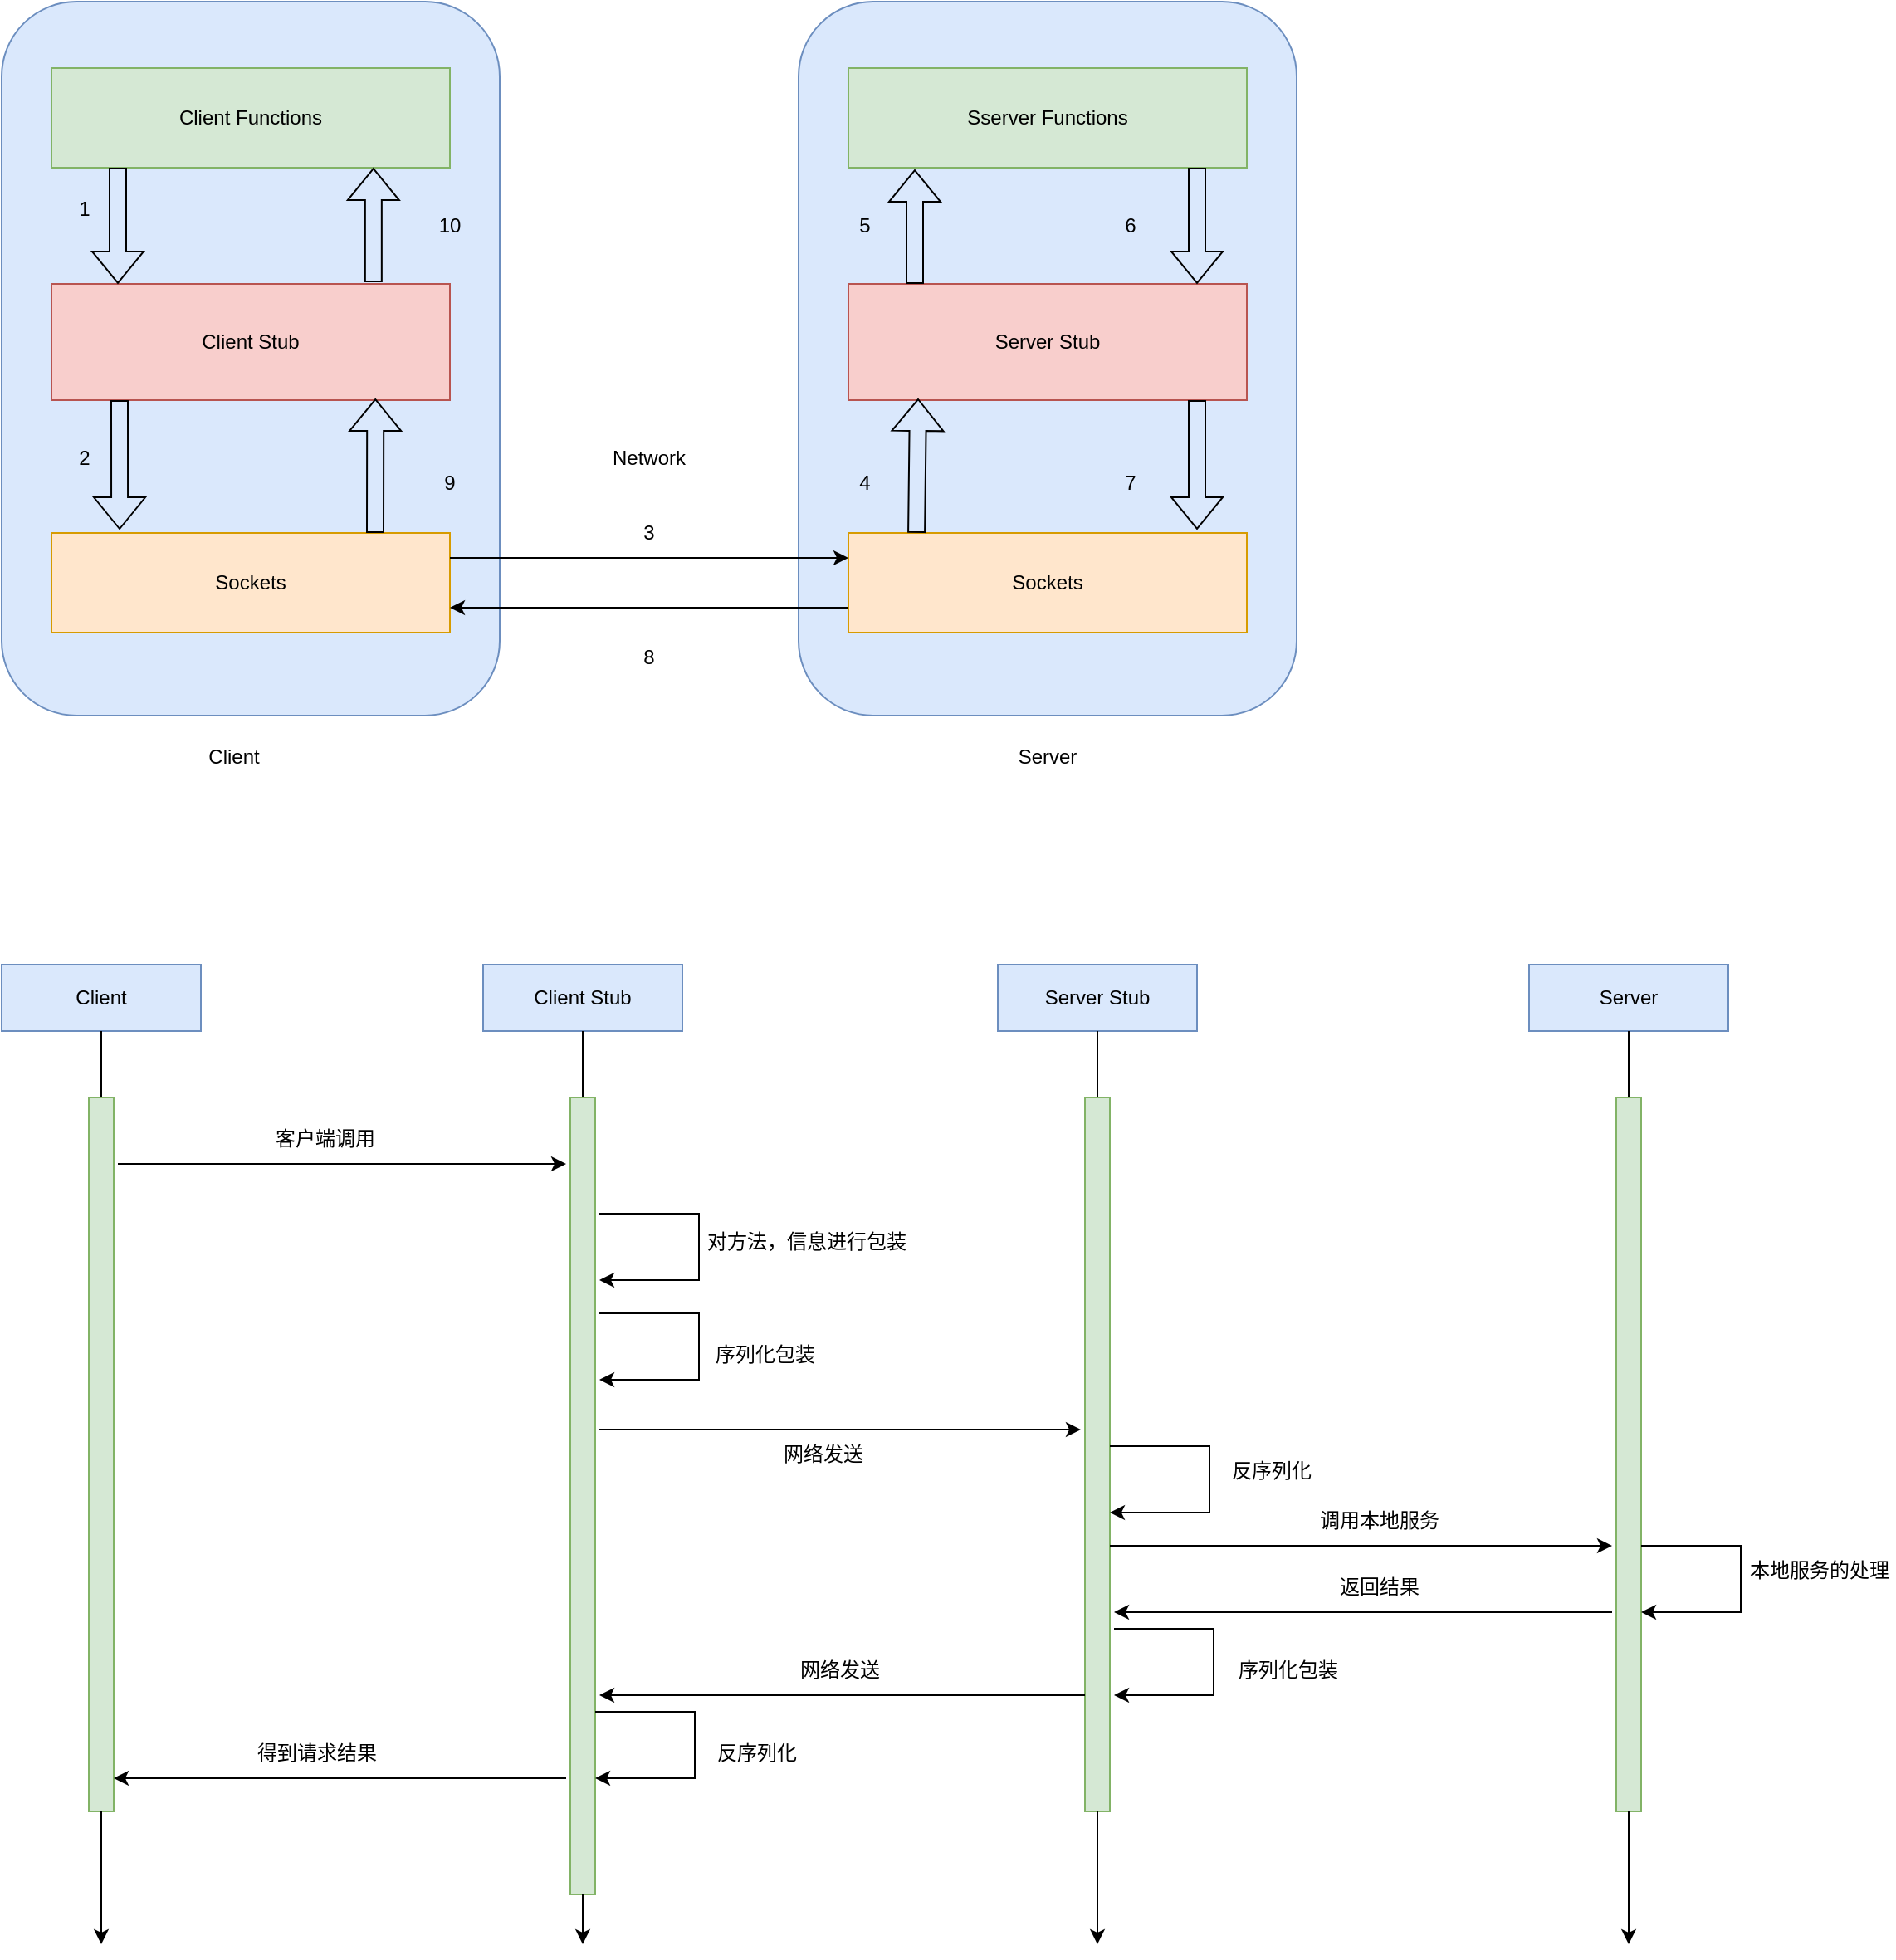 <mxfile version="21.8.1" type="github">
  <diagram name="第 1 页" id="xPENWHAAOlPfN7BIaRi4">
    <mxGraphModel dx="1434" dy="750" grid="1" gridSize="10" guides="1" tooltips="1" connect="1" arrows="1" fold="1" page="1" pageScale="1" pageWidth="1169" pageHeight="1654" math="0" shadow="0">
      <root>
        <mxCell id="0" />
        <mxCell id="1" parent="0" />
        <mxCell id="Ua05He2h8O1wiykpPq7E-1" value="" style="rounded=1;whiteSpace=wrap;html=1;fillColor=#dae8fc;strokeColor=#6c8ebf;" parent="1" vertex="1">
          <mxGeometry x="90" y="70" width="300" height="430" as="geometry" />
        </mxCell>
        <mxCell id="Ua05He2h8O1wiykpPq7E-2" value="" style="rounded=0;whiteSpace=wrap;html=1;fillColor=#d5e8d4;strokeColor=#82b366;" parent="1" vertex="1">
          <mxGeometry x="120" y="110" width="240" height="60" as="geometry" />
        </mxCell>
        <mxCell id="Ua05He2h8O1wiykpPq7E-3" value="Client Functions" style="text;html=1;strokeColor=none;fillColor=none;align=center;verticalAlign=middle;whiteSpace=wrap;rounded=0;" parent="1" vertex="1">
          <mxGeometry x="185" y="127.5" width="110" height="25" as="geometry" />
        </mxCell>
        <mxCell id="Ua05He2h8O1wiykpPq7E-4" value="" style="rounded=0;whiteSpace=wrap;html=1;fillColor=#f8cecc;strokeColor=#b85450;" parent="1" vertex="1">
          <mxGeometry x="120" y="240" width="240" height="70" as="geometry" />
        </mxCell>
        <mxCell id="Ua05He2h8O1wiykpPq7E-5" value="" style="rounded=0;whiteSpace=wrap;html=1;fillColor=#ffe6cc;strokeColor=#d79b00;" parent="1" vertex="1">
          <mxGeometry x="120" y="390" width="240" height="60" as="geometry" />
        </mxCell>
        <mxCell id="Ua05He2h8O1wiykpPq7E-6" value="Client Stub" style="text;html=1;strokeColor=none;fillColor=none;align=center;verticalAlign=middle;whiteSpace=wrap;rounded=0;" parent="1" vertex="1">
          <mxGeometry x="200" y="260" width="80" height="30" as="geometry" />
        </mxCell>
        <mxCell id="Ua05He2h8O1wiykpPq7E-7" value="Sockets" style="text;html=1;strokeColor=none;fillColor=none;align=center;verticalAlign=middle;whiteSpace=wrap;rounded=0;" parent="1" vertex="1">
          <mxGeometry x="210" y="405" width="60" height="30" as="geometry" />
        </mxCell>
        <mxCell id="Ua05He2h8O1wiykpPq7E-8" value="" style="rounded=1;whiteSpace=wrap;html=1;fillColor=#dae8fc;strokeColor=#6c8ebf;" parent="1" vertex="1">
          <mxGeometry x="570" y="70" width="300" height="430" as="geometry" />
        </mxCell>
        <mxCell id="Ua05He2h8O1wiykpPq7E-9" value="" style="rounded=0;whiteSpace=wrap;html=1;fillColor=#d5e8d4;strokeColor=#82b366;" parent="1" vertex="1">
          <mxGeometry x="600" y="110" width="240" height="60" as="geometry" />
        </mxCell>
        <mxCell id="Ua05He2h8O1wiykpPq7E-10" value="Sserver Functions" style="text;html=1;strokeColor=none;fillColor=none;align=center;verticalAlign=middle;whiteSpace=wrap;rounded=0;" parent="1" vertex="1">
          <mxGeometry x="665" y="127.5" width="110" height="25" as="geometry" />
        </mxCell>
        <mxCell id="Ua05He2h8O1wiykpPq7E-11" value="" style="rounded=0;whiteSpace=wrap;html=1;fillColor=#f8cecc;strokeColor=#b85450;" parent="1" vertex="1">
          <mxGeometry x="600" y="240" width="240" height="70" as="geometry" />
        </mxCell>
        <mxCell id="Ua05He2h8O1wiykpPq7E-12" value="" style="rounded=0;whiteSpace=wrap;html=1;fillColor=#ffe6cc;strokeColor=#d79b00;" parent="1" vertex="1">
          <mxGeometry x="600" y="390" width="240" height="60" as="geometry" />
        </mxCell>
        <mxCell id="Ua05He2h8O1wiykpPq7E-13" value="Server Stub" style="text;html=1;strokeColor=none;fillColor=none;align=center;verticalAlign=middle;whiteSpace=wrap;rounded=0;" parent="1" vertex="1">
          <mxGeometry x="680" y="260" width="80" height="30" as="geometry" />
        </mxCell>
        <mxCell id="Ua05He2h8O1wiykpPq7E-14" value="Sockets" style="text;html=1;strokeColor=none;fillColor=none;align=center;verticalAlign=middle;whiteSpace=wrap;rounded=0;" parent="1" vertex="1">
          <mxGeometry x="690" y="405" width="60" height="30" as="geometry" />
        </mxCell>
        <mxCell id="Ua05He2h8O1wiykpPq7E-15" value="" style="shape=flexArrow;endArrow=classic;html=1;rounded=0;" parent="1" edge="1">
          <mxGeometry width="50" height="50" relative="1" as="geometry">
            <mxPoint x="160" y="170" as="sourcePoint" />
            <mxPoint x="160" y="240" as="targetPoint" />
          </mxGeometry>
        </mxCell>
        <mxCell id="Ua05He2h8O1wiykpPq7E-16" value="" style="shape=flexArrow;endArrow=classic;html=1;rounded=0;entryX=0.171;entryY=-0.033;entryDx=0;entryDy=0;entryPerimeter=0;" parent="1" target="Ua05He2h8O1wiykpPq7E-5" edge="1">
          <mxGeometry width="50" height="50" relative="1" as="geometry">
            <mxPoint x="161" y="310" as="sourcePoint" />
            <mxPoint x="160" y="374" as="targetPoint" />
          </mxGeometry>
        </mxCell>
        <mxCell id="Ua05He2h8O1wiykpPq7E-17" value="" style="shape=flexArrow;endArrow=classic;html=1;rounded=0;" parent="1" edge="1">
          <mxGeometry width="50" height="50" relative="1" as="geometry">
            <mxPoint x="810" y="170" as="sourcePoint" />
            <mxPoint x="810" y="240" as="targetPoint" />
          </mxGeometry>
        </mxCell>
        <mxCell id="Ua05He2h8O1wiykpPq7E-18" value="" style="shape=flexArrow;endArrow=classic;html=1;rounded=0;entryX=0.171;entryY=-0.033;entryDx=0;entryDy=0;entryPerimeter=0;" parent="1" edge="1">
          <mxGeometry width="50" height="50" relative="1" as="geometry">
            <mxPoint x="810" y="310" as="sourcePoint" />
            <mxPoint x="810" y="388" as="targetPoint" />
          </mxGeometry>
        </mxCell>
        <mxCell id="Ua05He2h8O1wiykpPq7E-19" value="" style="shape=flexArrow;endArrow=classic;html=1;rounded=0;entryX=0.808;entryY=1;entryDx=0;entryDy=0;entryPerimeter=0;exitX=0.808;exitY=-0.014;exitDx=0;exitDy=0;exitPerimeter=0;" parent="1" source="Ua05He2h8O1wiykpPq7E-4" target="Ua05He2h8O1wiykpPq7E-2" edge="1">
          <mxGeometry width="50" height="50" relative="1" as="geometry">
            <mxPoint x="260" y="180" as="sourcePoint" />
            <mxPoint x="260" y="250" as="targetPoint" />
          </mxGeometry>
        </mxCell>
        <mxCell id="Ua05He2h8O1wiykpPq7E-20" value="" style="shape=flexArrow;endArrow=classic;html=1;rounded=0;entryX=0.813;entryY=0.986;entryDx=0;entryDy=0;entryPerimeter=0;" parent="1" target="Ua05He2h8O1wiykpPq7E-4" edge="1">
          <mxGeometry width="50" height="50" relative="1" as="geometry">
            <mxPoint x="315" y="390" as="sourcePoint" />
            <mxPoint x="270" y="398" as="targetPoint" />
          </mxGeometry>
        </mxCell>
        <mxCell id="Ua05He2h8O1wiykpPq7E-21" value="" style="shape=flexArrow;endArrow=classic;html=1;rounded=0;entryX=0.813;entryY=0.986;entryDx=0;entryDy=0;entryPerimeter=0;exitX=0.171;exitY=0;exitDx=0;exitDy=0;exitPerimeter=0;" parent="1" source="Ua05He2h8O1wiykpPq7E-12" edge="1">
          <mxGeometry width="50" height="50" relative="1" as="geometry">
            <mxPoint x="640" y="390" as="sourcePoint" />
            <mxPoint x="642" y="309" as="targetPoint" />
          </mxGeometry>
        </mxCell>
        <mxCell id="Ua05He2h8O1wiykpPq7E-22" value="" style="shape=flexArrow;endArrow=classic;html=1;rounded=0;entryX=0.808;entryY=1;entryDx=0;entryDy=0;entryPerimeter=0;exitX=0.808;exitY=-0.014;exitDx=0;exitDy=0;exitPerimeter=0;" parent="1" edge="1">
          <mxGeometry width="50" height="50" relative="1" as="geometry">
            <mxPoint x="640" y="240" as="sourcePoint" />
            <mxPoint x="640" y="171" as="targetPoint" />
          </mxGeometry>
        </mxCell>
        <mxCell id="Ua05He2h8O1wiykpPq7E-23" value="" style="endArrow=classic;html=1;rounded=0;exitX=1;exitY=0.25;exitDx=0;exitDy=0;entryX=0;entryY=0.25;entryDx=0;entryDy=0;" parent="1" source="Ua05He2h8O1wiykpPq7E-5" target="Ua05He2h8O1wiykpPq7E-12" edge="1">
          <mxGeometry width="50" height="50" relative="1" as="geometry">
            <mxPoint x="440" y="370" as="sourcePoint" />
            <mxPoint x="490" y="320" as="targetPoint" />
          </mxGeometry>
        </mxCell>
        <mxCell id="Ua05He2h8O1wiykpPq7E-24" value="" style="endArrow=classic;html=1;rounded=0;entryX=1;entryY=0.75;entryDx=0;entryDy=0;exitX=0;exitY=0.75;exitDx=0;exitDy=0;" parent="1" source="Ua05He2h8O1wiykpPq7E-12" target="Ua05He2h8O1wiykpPq7E-5" edge="1">
          <mxGeometry width="50" height="50" relative="1" as="geometry">
            <mxPoint x="470" y="510" as="sourcePoint" />
            <mxPoint x="520" y="460" as="targetPoint" />
          </mxGeometry>
        </mxCell>
        <mxCell id="Ua05He2h8O1wiykpPq7E-25" value="1" style="text;html=1;strokeColor=none;fillColor=none;align=center;verticalAlign=middle;whiteSpace=wrap;rounded=0;" parent="1" vertex="1">
          <mxGeometry x="110" y="180" width="60" height="30" as="geometry" />
        </mxCell>
        <mxCell id="Ua05He2h8O1wiykpPq7E-26" value="2" style="text;html=1;strokeColor=none;fillColor=none;align=center;verticalAlign=middle;whiteSpace=wrap;rounded=0;" parent="1" vertex="1">
          <mxGeometry x="110" y="330" width="60" height="30" as="geometry" />
        </mxCell>
        <mxCell id="Ua05He2h8O1wiykpPq7E-27" value="3" style="text;html=1;strokeColor=none;fillColor=none;align=center;verticalAlign=middle;whiteSpace=wrap;rounded=0;" parent="1" vertex="1">
          <mxGeometry x="450" y="375" width="60" height="30" as="geometry" />
        </mxCell>
        <mxCell id="Ua05He2h8O1wiykpPq7E-28" value="4" style="text;html=1;strokeColor=none;fillColor=none;align=center;verticalAlign=middle;whiteSpace=wrap;rounded=0;" parent="1" vertex="1">
          <mxGeometry x="580" y="345" width="60" height="30" as="geometry" />
        </mxCell>
        <mxCell id="Ua05He2h8O1wiykpPq7E-29" value="5" style="text;html=1;strokeColor=none;fillColor=none;align=center;verticalAlign=middle;whiteSpace=wrap;rounded=0;" parent="1" vertex="1">
          <mxGeometry x="580" y="190" width="60" height="30" as="geometry" />
        </mxCell>
        <mxCell id="Ua05He2h8O1wiykpPq7E-30" value="6" style="text;html=1;strokeColor=none;fillColor=none;align=center;verticalAlign=middle;whiteSpace=wrap;rounded=0;" parent="1" vertex="1">
          <mxGeometry x="740" y="190" width="60" height="30" as="geometry" />
        </mxCell>
        <mxCell id="Ua05He2h8O1wiykpPq7E-31" value="7" style="text;html=1;strokeColor=none;fillColor=none;align=center;verticalAlign=middle;whiteSpace=wrap;rounded=0;" parent="1" vertex="1">
          <mxGeometry x="740" y="345" width="60" height="30" as="geometry" />
        </mxCell>
        <mxCell id="Ua05He2h8O1wiykpPq7E-32" value="8" style="text;html=1;strokeColor=none;fillColor=none;align=center;verticalAlign=middle;whiteSpace=wrap;rounded=0;" parent="1" vertex="1">
          <mxGeometry x="450" y="450" width="60" height="30" as="geometry" />
        </mxCell>
        <mxCell id="Ua05He2h8O1wiykpPq7E-33" value="9" style="text;html=1;strokeColor=none;fillColor=none;align=center;verticalAlign=middle;whiteSpace=wrap;rounded=0;" parent="1" vertex="1">
          <mxGeometry x="330" y="345" width="60" height="30" as="geometry" />
        </mxCell>
        <mxCell id="Ua05He2h8O1wiykpPq7E-34" value="10" style="text;html=1;strokeColor=none;fillColor=none;align=center;verticalAlign=middle;whiteSpace=wrap;rounded=0;" parent="1" vertex="1">
          <mxGeometry x="330" y="190" width="60" height="30" as="geometry" />
        </mxCell>
        <mxCell id="Ua05He2h8O1wiykpPq7E-35" value="Client" style="text;html=1;strokeColor=none;fillColor=none;align=center;verticalAlign=middle;whiteSpace=wrap;rounded=0;" parent="1" vertex="1">
          <mxGeometry x="200" y="510" width="60" height="30" as="geometry" />
        </mxCell>
        <mxCell id="Ua05He2h8O1wiykpPq7E-36" value="Server" style="text;html=1;strokeColor=none;fillColor=none;align=center;verticalAlign=middle;whiteSpace=wrap;rounded=0;" parent="1" vertex="1">
          <mxGeometry x="690" y="510" width="60" height="30" as="geometry" />
        </mxCell>
        <mxCell id="Ua05He2h8O1wiykpPq7E-37" value="Network" style="text;html=1;strokeColor=none;fillColor=none;align=center;verticalAlign=middle;whiteSpace=wrap;rounded=0;" parent="1" vertex="1">
          <mxGeometry x="450" y="330" width="60" height="30" as="geometry" />
        </mxCell>
        <mxCell id="QPPd8WfT0E97qVIDhJ0_-1" value="" style="rounded=0;whiteSpace=wrap;html=1;fillColor=#dae8fc;strokeColor=#6c8ebf;" vertex="1" parent="1">
          <mxGeometry x="90" y="650" width="120" height="40" as="geometry" />
        </mxCell>
        <mxCell id="QPPd8WfT0E97qVIDhJ0_-2" value="Client" style="text;html=1;strokeColor=none;fillColor=none;align=center;verticalAlign=middle;whiteSpace=wrap;rounded=0;" vertex="1" parent="1">
          <mxGeometry x="120" y="655" width="60" height="30" as="geometry" />
        </mxCell>
        <mxCell id="QPPd8WfT0E97qVIDhJ0_-3" value="" style="rounded=0;whiteSpace=wrap;html=1;fillColor=#dae8fc;strokeColor=#6c8ebf;" vertex="1" parent="1">
          <mxGeometry x="380" y="650" width="120" height="40" as="geometry" />
        </mxCell>
        <mxCell id="QPPd8WfT0E97qVIDhJ0_-4" value="Client Stub" style="text;html=1;strokeColor=none;fillColor=none;align=center;verticalAlign=middle;whiteSpace=wrap;rounded=0;" vertex="1" parent="1">
          <mxGeometry x="405" y="657.5" width="70" height="25" as="geometry" />
        </mxCell>
        <mxCell id="QPPd8WfT0E97qVIDhJ0_-5" value="" style="rounded=0;whiteSpace=wrap;html=1;fillColor=#dae8fc;strokeColor=#6c8ebf;" vertex="1" parent="1">
          <mxGeometry x="690" y="650" width="120" height="40" as="geometry" />
        </mxCell>
        <mxCell id="QPPd8WfT0E97qVIDhJ0_-6" value="Server Stub" style="text;html=1;strokeColor=none;fillColor=none;align=center;verticalAlign=middle;whiteSpace=wrap;rounded=0;" vertex="1" parent="1">
          <mxGeometry x="715" y="657.5" width="70" height="25" as="geometry" />
        </mxCell>
        <mxCell id="QPPd8WfT0E97qVIDhJ0_-7" value="" style="rounded=0;whiteSpace=wrap;html=1;fillColor=#dae8fc;strokeColor=#6c8ebf;" vertex="1" parent="1">
          <mxGeometry x="1010" y="650" width="120" height="40" as="geometry" />
        </mxCell>
        <mxCell id="QPPd8WfT0E97qVIDhJ0_-8" value="Server" style="text;html=1;strokeColor=none;fillColor=none;align=center;verticalAlign=middle;whiteSpace=wrap;rounded=0;" vertex="1" parent="1">
          <mxGeometry x="1040" y="655" width="60" height="30" as="geometry" />
        </mxCell>
        <mxCell id="QPPd8WfT0E97qVIDhJ0_-9" value="" style="html=1;points=[[0,0,0,0,5],[0,1,0,0,-5],[1,0,0,0,5],[1,1,0,0,-5]];perimeter=orthogonalPerimeter;outlineConnect=0;targetShapes=umlLifeline;portConstraint=eastwest;newEdgeStyle={&quot;curved&quot;:0,&quot;rounded&quot;:0};fillColor=#d5e8d4;strokeColor=#82b366;" vertex="1" parent="1">
          <mxGeometry x="142.5" y="730" width="15" height="430" as="geometry" />
        </mxCell>
        <mxCell id="QPPd8WfT0E97qVIDhJ0_-10" value="" style="html=1;points=[[0,0,0,0,5],[0,1,0,0,-5],[1,0,0,0,5],[1,1,0,0,-5]];perimeter=orthogonalPerimeter;outlineConnect=0;targetShapes=umlLifeline;portConstraint=eastwest;newEdgeStyle={&quot;curved&quot;:0,&quot;rounded&quot;:0};fillColor=#d5e8d4;strokeColor=#82b366;" vertex="1" parent="1">
          <mxGeometry x="432.5" y="730" width="15" height="480" as="geometry" />
        </mxCell>
        <mxCell id="QPPd8WfT0E97qVIDhJ0_-11" value="" style="html=1;points=[[0,0,0,0,5],[0,1,0,0,-5],[1,0,0,0,5],[1,1,0,0,-5]];perimeter=orthogonalPerimeter;outlineConnect=0;targetShapes=umlLifeline;portConstraint=eastwest;newEdgeStyle={&quot;curved&quot;:0,&quot;rounded&quot;:0};fillColor=#d5e8d4;strokeColor=#82b366;" vertex="1" parent="1">
          <mxGeometry x="742.5" y="730" width="15" height="430" as="geometry" />
        </mxCell>
        <mxCell id="QPPd8WfT0E97qVIDhJ0_-12" value="" style="html=1;points=[[0,0,0,0,5],[0,1,0,0,-5],[1,0,0,0,5],[1,1,0,0,-5]];perimeter=orthogonalPerimeter;outlineConnect=0;targetShapes=umlLifeline;portConstraint=eastwest;newEdgeStyle={&quot;curved&quot;:0,&quot;rounded&quot;:0};fillColor=#d5e8d4;strokeColor=#82b366;" vertex="1" parent="1">
          <mxGeometry x="1062.5" y="730" width="15" height="430" as="geometry" />
        </mxCell>
        <mxCell id="QPPd8WfT0E97qVIDhJ0_-14" value="" style="endArrow=none;html=1;rounded=0;entryX=0.5;entryY=1;entryDx=0;entryDy=0;" edge="1" parent="1" source="QPPd8WfT0E97qVIDhJ0_-9" target="QPPd8WfT0E97qVIDhJ0_-1">
          <mxGeometry width="50" height="50" relative="1" as="geometry">
            <mxPoint x="50" y="790" as="sourcePoint" />
            <mxPoint x="100" y="740" as="targetPoint" />
          </mxGeometry>
        </mxCell>
        <mxCell id="QPPd8WfT0E97qVIDhJ0_-15" value="" style="endArrow=classic;html=1;rounded=0;" edge="1" parent="1" source="QPPd8WfT0E97qVIDhJ0_-9">
          <mxGeometry width="50" height="50" relative="1" as="geometry">
            <mxPoint x="130" y="1260" as="sourcePoint" />
            <mxPoint x="150" y="1240" as="targetPoint" />
          </mxGeometry>
        </mxCell>
        <mxCell id="QPPd8WfT0E97qVIDhJ0_-17" value="" style="endArrow=none;html=1;rounded=0;entryX=0.5;entryY=1;entryDx=0;entryDy=0;" edge="1" parent="1" source="QPPd8WfT0E97qVIDhJ0_-10" target="QPPd8WfT0E97qVIDhJ0_-3">
          <mxGeometry width="50" height="50" relative="1" as="geometry">
            <mxPoint x="160" y="740" as="sourcePoint" />
            <mxPoint x="160" y="700" as="targetPoint" />
          </mxGeometry>
        </mxCell>
        <mxCell id="QPPd8WfT0E97qVIDhJ0_-18" value="" style="endArrow=none;html=1;rounded=0;entryX=0.5;entryY=1;entryDx=0;entryDy=0;" edge="1" parent="1" source="QPPd8WfT0E97qVIDhJ0_-11" target="QPPd8WfT0E97qVIDhJ0_-5">
          <mxGeometry width="50" height="50" relative="1" as="geometry">
            <mxPoint x="450" y="740" as="sourcePoint" />
            <mxPoint x="600" y="730" as="targetPoint" />
          </mxGeometry>
        </mxCell>
        <mxCell id="QPPd8WfT0E97qVIDhJ0_-19" value="" style="endArrow=none;html=1;rounded=0;entryX=0.5;entryY=1;entryDx=0;entryDy=0;" edge="1" parent="1" source="QPPd8WfT0E97qVIDhJ0_-12" target="QPPd8WfT0E97qVIDhJ0_-7">
          <mxGeometry width="50" height="50" relative="1" as="geometry">
            <mxPoint x="460" y="750" as="sourcePoint" />
            <mxPoint x="460" y="710" as="targetPoint" />
          </mxGeometry>
        </mxCell>
        <mxCell id="QPPd8WfT0E97qVIDhJ0_-20" value="" style="endArrow=classic;html=1;rounded=0;" edge="1" parent="1" source="QPPd8WfT0E97qVIDhJ0_-10">
          <mxGeometry width="50" height="50" relative="1" as="geometry">
            <mxPoint x="160" y="1170" as="sourcePoint" />
            <mxPoint x="440" y="1240" as="targetPoint" />
          </mxGeometry>
        </mxCell>
        <mxCell id="QPPd8WfT0E97qVIDhJ0_-21" value="" style="endArrow=classic;html=1;rounded=0;" edge="1" parent="1" source="QPPd8WfT0E97qVIDhJ0_-11">
          <mxGeometry width="50" height="50" relative="1" as="geometry">
            <mxPoint x="160" y="1170" as="sourcePoint" />
            <mxPoint x="750" y="1240" as="targetPoint" />
          </mxGeometry>
        </mxCell>
        <mxCell id="QPPd8WfT0E97qVIDhJ0_-22" value="" style="endArrow=classic;html=1;rounded=0;" edge="1" parent="1" source="QPPd8WfT0E97qVIDhJ0_-12">
          <mxGeometry width="50" height="50" relative="1" as="geometry">
            <mxPoint x="760" y="1170" as="sourcePoint" />
            <mxPoint x="1070" y="1240" as="targetPoint" />
          </mxGeometry>
        </mxCell>
        <mxCell id="QPPd8WfT0E97qVIDhJ0_-23" value="" style="endArrow=classic;html=1;rounded=0;" edge="1" parent="1">
          <mxGeometry width="50" height="50" relative="1" as="geometry">
            <mxPoint x="160" y="770" as="sourcePoint" />
            <mxPoint x="430" y="770" as="targetPoint" />
          </mxGeometry>
        </mxCell>
        <mxCell id="QPPd8WfT0E97qVIDhJ0_-24" value="" style="endArrow=classic;html=1;rounded=0;" edge="1" parent="1">
          <mxGeometry width="50" height="50" relative="1" as="geometry">
            <mxPoint x="430" y="1140" as="sourcePoint" />
            <mxPoint x="157.5" y="1140" as="targetPoint" />
          </mxGeometry>
        </mxCell>
        <mxCell id="QPPd8WfT0E97qVIDhJ0_-25" value="" style="endArrow=classic;html=1;rounded=0;" edge="1" parent="1">
          <mxGeometry width="50" height="50" relative="1" as="geometry">
            <mxPoint x="450" y="800" as="sourcePoint" />
            <mxPoint x="450" y="840" as="targetPoint" />
            <Array as="points">
              <mxPoint x="510" y="800" />
              <mxPoint x="510" y="840" />
            </Array>
          </mxGeometry>
        </mxCell>
        <mxCell id="QPPd8WfT0E97qVIDhJ0_-26" value="" style="endArrow=classic;html=1;rounded=0;" edge="1" parent="1">
          <mxGeometry width="50" height="50" relative="1" as="geometry">
            <mxPoint x="450" y="860" as="sourcePoint" />
            <mxPoint x="450" y="900" as="targetPoint" />
            <Array as="points">
              <mxPoint x="510" y="860" />
              <mxPoint x="510" y="900" />
            </Array>
          </mxGeometry>
        </mxCell>
        <mxCell id="QPPd8WfT0E97qVIDhJ0_-27" value="" style="endArrow=classic;html=1;rounded=0;" edge="1" parent="1">
          <mxGeometry width="50" height="50" relative="1" as="geometry">
            <mxPoint x="450" y="930" as="sourcePoint" />
            <mxPoint x="740" y="930" as="targetPoint" />
          </mxGeometry>
        </mxCell>
        <mxCell id="QPPd8WfT0E97qVIDhJ0_-28" value="" style="endArrow=classic;html=1;rounded=0;" edge="1" parent="1">
          <mxGeometry width="50" height="50" relative="1" as="geometry">
            <mxPoint x="757.5" y="940" as="sourcePoint" />
            <mxPoint x="757.5" y="980" as="targetPoint" />
            <Array as="points">
              <mxPoint x="817.5" y="940" />
              <mxPoint x="817.5" y="980" />
            </Array>
          </mxGeometry>
        </mxCell>
        <mxCell id="QPPd8WfT0E97qVIDhJ0_-29" value="" style="endArrow=classic;html=1;rounded=0;" edge="1" parent="1">
          <mxGeometry width="50" height="50" relative="1" as="geometry">
            <mxPoint x="757.5" y="1000" as="sourcePoint" />
            <mxPoint x="1060" y="1000" as="targetPoint" />
          </mxGeometry>
        </mxCell>
        <mxCell id="QPPd8WfT0E97qVIDhJ0_-30" value="" style="endArrow=classic;html=1;rounded=0;" edge="1" parent="1">
          <mxGeometry width="50" height="50" relative="1" as="geometry">
            <mxPoint x="1077.5" y="1000" as="sourcePoint" />
            <mxPoint x="1077.5" y="1040" as="targetPoint" />
            <Array as="points">
              <mxPoint x="1137.5" y="1000" />
              <mxPoint x="1137.5" y="1040" />
            </Array>
          </mxGeometry>
        </mxCell>
        <mxCell id="QPPd8WfT0E97qVIDhJ0_-31" value="" style="endArrow=classic;html=1;rounded=0;" edge="1" parent="1">
          <mxGeometry width="50" height="50" relative="1" as="geometry">
            <mxPoint x="1060" y="1040" as="sourcePoint" />
            <mxPoint x="760" y="1040" as="targetPoint" />
          </mxGeometry>
        </mxCell>
        <mxCell id="QPPd8WfT0E97qVIDhJ0_-32" value="" style="endArrow=classic;html=1;rounded=0;" edge="1" parent="1">
          <mxGeometry width="50" height="50" relative="1" as="geometry">
            <mxPoint x="760" y="1050" as="sourcePoint" />
            <mxPoint x="760" y="1090" as="targetPoint" />
            <Array as="points">
              <mxPoint x="820" y="1050" />
              <mxPoint x="820" y="1090" />
            </Array>
          </mxGeometry>
        </mxCell>
        <mxCell id="QPPd8WfT0E97qVIDhJ0_-33" value="" style="endArrow=classic;html=1;rounded=0;" edge="1" parent="1" source="QPPd8WfT0E97qVIDhJ0_-11">
          <mxGeometry width="50" height="50" relative="1" as="geometry">
            <mxPoint x="610" y="1100" as="sourcePoint" />
            <mxPoint x="450" y="1090" as="targetPoint" />
          </mxGeometry>
        </mxCell>
        <mxCell id="QPPd8WfT0E97qVIDhJ0_-34" value="" style="endArrow=classic;html=1;rounded=0;" edge="1" parent="1">
          <mxGeometry width="50" height="50" relative="1" as="geometry">
            <mxPoint x="447.5" y="1100" as="sourcePoint" />
            <mxPoint x="447.5" y="1140" as="targetPoint" />
            <Array as="points">
              <mxPoint x="507.5" y="1100" />
              <mxPoint x="507.5" y="1140" />
            </Array>
          </mxGeometry>
        </mxCell>
        <mxCell id="QPPd8WfT0E97qVIDhJ0_-35" value="客户端调用" style="text;html=1;strokeColor=none;fillColor=none;align=center;verticalAlign=middle;whiteSpace=wrap;rounded=0;" vertex="1" parent="1">
          <mxGeometry x="250" y="740" width="70" height="30" as="geometry" />
        </mxCell>
        <mxCell id="QPPd8WfT0E97qVIDhJ0_-36" value="对方法，信息进行包装" style="text;html=1;strokeColor=none;fillColor=none;align=center;verticalAlign=middle;whiteSpace=wrap;rounded=0;" vertex="1" parent="1">
          <mxGeometry x="510" y="807" width="130" height="20" as="geometry" />
        </mxCell>
        <mxCell id="QPPd8WfT0E97qVIDhJ0_-37" value="序列化包装" style="text;html=1;strokeColor=none;fillColor=none;align=center;verticalAlign=middle;whiteSpace=wrap;rounded=0;" vertex="1" parent="1">
          <mxGeometry x="515" y="870" width="70" height="30" as="geometry" />
        </mxCell>
        <mxCell id="QPPd8WfT0E97qVIDhJ0_-38" value="网络发送" style="text;html=1;strokeColor=none;fillColor=none;align=center;verticalAlign=middle;whiteSpace=wrap;rounded=0;" vertex="1" parent="1">
          <mxGeometry x="550" y="930" width="70" height="30" as="geometry" />
        </mxCell>
        <mxCell id="QPPd8WfT0E97qVIDhJ0_-39" value="网络发送" style="text;html=1;strokeColor=none;fillColor=none;align=center;verticalAlign=middle;whiteSpace=wrap;rounded=0;" vertex="1" parent="1">
          <mxGeometry x="560" y="1060" width="70" height="30" as="geometry" />
        </mxCell>
        <mxCell id="QPPd8WfT0E97qVIDhJ0_-40" value="反序列化" style="text;html=1;strokeColor=none;fillColor=none;align=center;verticalAlign=middle;whiteSpace=wrap;rounded=0;" vertex="1" parent="1">
          <mxGeometry x="510" y="1110" width="70" height="30" as="geometry" />
        </mxCell>
        <mxCell id="QPPd8WfT0E97qVIDhJ0_-41" value="得到请求结果" style="text;html=1;strokeColor=none;fillColor=none;align=center;verticalAlign=middle;whiteSpace=wrap;rounded=0;" vertex="1" parent="1">
          <mxGeometry x="240" y="1110" width="80" height="30" as="geometry" />
        </mxCell>
        <mxCell id="QPPd8WfT0E97qVIDhJ0_-42" value="反序列化" style="text;html=1;strokeColor=none;fillColor=none;align=center;verticalAlign=middle;whiteSpace=wrap;rounded=0;" vertex="1" parent="1">
          <mxGeometry x="820" y="940" width="70" height="30" as="geometry" />
        </mxCell>
        <mxCell id="QPPd8WfT0E97qVIDhJ0_-43" value="序列化包装" style="text;html=1;strokeColor=none;fillColor=none;align=center;verticalAlign=middle;whiteSpace=wrap;rounded=0;" vertex="1" parent="1">
          <mxGeometry x="830" y="1060" width="70" height="30" as="geometry" />
        </mxCell>
        <mxCell id="QPPd8WfT0E97qVIDhJ0_-44" value="调用本地服务" style="text;html=1;strokeColor=none;fillColor=none;align=center;verticalAlign=middle;whiteSpace=wrap;rounded=0;" vertex="1" parent="1">
          <mxGeometry x="880" y="970" width="80" height="30" as="geometry" />
        </mxCell>
        <mxCell id="QPPd8WfT0E97qVIDhJ0_-45" value="本地服务的处理" style="text;html=1;strokeColor=none;fillColor=none;align=center;verticalAlign=middle;whiteSpace=wrap;rounded=0;" vertex="1" parent="1">
          <mxGeometry x="1140" y="1000" width="90" height="30" as="geometry" />
        </mxCell>
        <mxCell id="QPPd8WfT0E97qVIDhJ0_-46" value="返回结果" style="text;html=1;strokeColor=none;fillColor=none;align=center;verticalAlign=middle;whiteSpace=wrap;rounded=0;" vertex="1" parent="1">
          <mxGeometry x="885" y="1010" width="70" height="30" as="geometry" />
        </mxCell>
      </root>
    </mxGraphModel>
  </diagram>
</mxfile>
